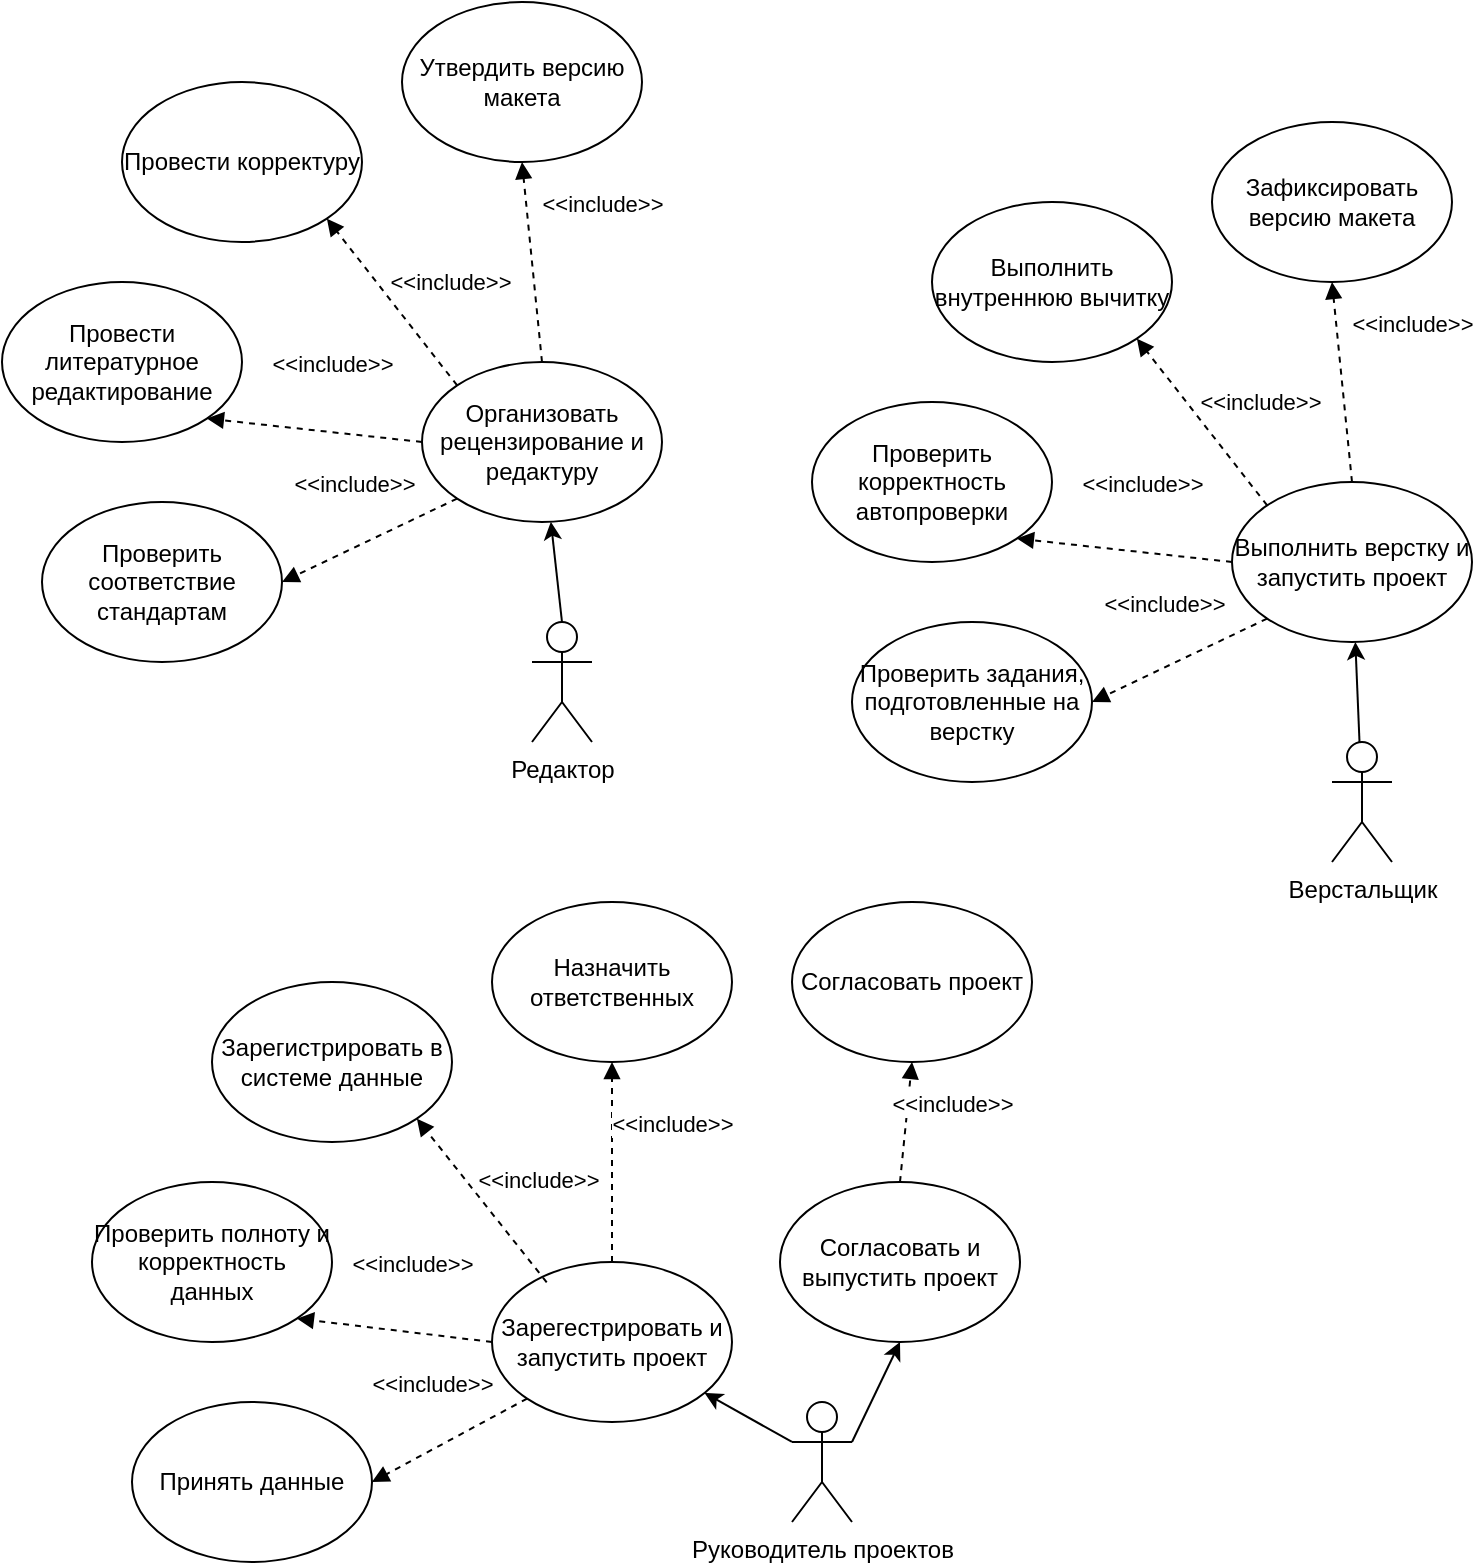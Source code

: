 <mxfile version="28.2.7">
  <diagram name="Страница — 1" id="bEXq31MA50mlBmq4X1hF">
    <mxGraphModel dx="1389" dy="893" grid="1" gridSize="10" guides="1" tooltips="1" connect="1" arrows="1" fold="1" page="1" pageScale="1" pageWidth="827" pageHeight="1169" math="0" shadow="0">
      <root>
        <mxCell id="0" />
        <mxCell id="1" parent="0" />
        <mxCell id="_rOi5QwThFD7gU0Cutfc-1" value="Редактор" style="shape=umlActor;verticalLabelPosition=bottom;verticalAlign=top;html=1;outlineConnect=0;" vertex="1" parent="1">
          <mxGeometry x="290" y="340" width="30" height="60" as="geometry" />
        </mxCell>
        <mxCell id="_rOi5QwThFD7gU0Cutfc-16" style="rounded=0;orthogonalLoop=1;jettySize=auto;html=1;" edge="1" parent="1" source="_rOi5QwThFD7gU0Cutfc-2" target="_rOi5QwThFD7gU0Cutfc-12">
          <mxGeometry relative="1" as="geometry" />
        </mxCell>
        <mxCell id="_rOi5QwThFD7gU0Cutfc-2" value="Верстальщик" style="shape=umlActor;verticalLabelPosition=bottom;verticalAlign=top;html=1;outlineConnect=0;" vertex="1" parent="1">
          <mxGeometry x="690" y="400" width="30" height="60" as="geometry" />
        </mxCell>
        <mxCell id="_rOi5QwThFD7gU0Cutfc-17" style="rounded=0;orthogonalLoop=1;jettySize=auto;html=1;exitX=1;exitY=0.333;exitDx=0;exitDy=0;exitPerimeter=0;entryX=0.5;entryY=1;entryDx=0;entryDy=0;" edge="1" parent="1" source="_rOi5QwThFD7gU0Cutfc-3" target="_rOi5QwThFD7gU0Cutfc-10">
          <mxGeometry relative="1" as="geometry" />
        </mxCell>
        <mxCell id="_rOi5QwThFD7gU0Cutfc-18" style="rounded=0;orthogonalLoop=1;jettySize=auto;html=1;exitX=0;exitY=0.333;exitDx=0;exitDy=0;exitPerimeter=0;" edge="1" parent="1" source="_rOi5QwThFD7gU0Cutfc-3" target="_rOi5QwThFD7gU0Cutfc-8">
          <mxGeometry relative="1" as="geometry" />
        </mxCell>
        <mxCell id="_rOi5QwThFD7gU0Cutfc-3" value="Руководитель проектов" style="shape=umlActor;verticalLabelPosition=bottom;verticalAlign=top;html=1;outlineConnect=0;" vertex="1" parent="1">
          <mxGeometry x="420" y="730" width="30" height="60" as="geometry" />
        </mxCell>
        <mxCell id="_rOi5QwThFD7gU0Cutfc-8" value="Зарегестрировать и запустить проект" style="ellipse;whiteSpace=wrap;html=1;" vertex="1" parent="1">
          <mxGeometry x="270" y="660" width="120" height="80" as="geometry" />
        </mxCell>
        <mxCell id="_rOi5QwThFD7gU0Cutfc-10" value="Согласовать и выпустить проект" style="ellipse;whiteSpace=wrap;html=1;" vertex="1" parent="1">
          <mxGeometry x="414" y="620" width="120" height="80" as="geometry" />
        </mxCell>
        <mxCell id="_rOi5QwThFD7gU0Cutfc-12" value="Выполнить верстку и запустить проект" style="ellipse;whiteSpace=wrap;html=1;" vertex="1" parent="1">
          <mxGeometry x="640" y="270" width="120" height="80" as="geometry" />
        </mxCell>
        <mxCell id="_rOi5QwThFD7gU0Cutfc-13" value="Принять данные" style="ellipse;whiteSpace=wrap;html=1;" vertex="1" parent="1">
          <mxGeometry x="90" y="730" width="120" height="80" as="geometry" />
        </mxCell>
        <mxCell id="_rOi5QwThFD7gU0Cutfc-21" value="&amp;lt;&amp;lt;include&amp;gt;&amp;gt;" style="html=1;verticalAlign=bottom;endArrow=block;curved=0;rounded=0;exitX=0;exitY=1;exitDx=0;exitDy=0;entryX=1;entryY=0.5;entryDx=0;entryDy=0;dashed=1;" edge="1" parent="1" source="_rOi5QwThFD7gU0Cutfc-8" target="_rOi5QwThFD7gU0Cutfc-13">
          <mxGeometry x="-0.03" y="-21" width="80" relative="1" as="geometry">
            <mxPoint x="350" y="590" as="sourcePoint" />
            <mxPoint x="430" y="590" as="targetPoint" />
            <mxPoint as="offset" />
          </mxGeometry>
        </mxCell>
        <mxCell id="_rOi5QwThFD7gU0Cutfc-22" value="Проверить полноту и корректность данных" style="ellipse;whiteSpace=wrap;html=1;" vertex="1" parent="1">
          <mxGeometry x="70" y="620" width="120" height="80" as="geometry" />
        </mxCell>
        <mxCell id="_rOi5QwThFD7gU0Cutfc-23" value="&amp;lt;&amp;lt;include&amp;gt;&amp;gt;" style="html=1;verticalAlign=bottom;endArrow=block;curved=0;rounded=0;exitX=0;exitY=0.5;exitDx=0;exitDy=0;entryX=1;entryY=1;entryDx=0;entryDy=0;dashed=1;" edge="1" parent="1" target="_rOi5QwThFD7gU0Cutfc-22" source="_rOi5QwThFD7gU0Cutfc-8">
          <mxGeometry x="-0.119" y="-25" width="80" relative="1" as="geometry">
            <mxPoint x="350" y="620" as="sourcePoint" />
            <mxPoint x="510" y="510" as="targetPoint" />
            <mxPoint as="offset" />
          </mxGeometry>
        </mxCell>
        <mxCell id="_rOi5QwThFD7gU0Cutfc-24" value="Зарегистрировать в системе данные" style="ellipse;whiteSpace=wrap;html=1;" vertex="1" parent="1">
          <mxGeometry x="130" y="520" width="120" height="80" as="geometry" />
        </mxCell>
        <mxCell id="_rOi5QwThFD7gU0Cutfc-25" value="&amp;lt;&amp;lt;include&amp;gt;&amp;gt;" style="html=1;verticalAlign=bottom;endArrow=block;curved=0;rounded=0;exitX=0.228;exitY=0.127;exitDx=0;exitDy=0;entryX=1;entryY=1;entryDx=0;entryDy=0;exitPerimeter=0;dashed=1;" edge="1" parent="1" target="_rOi5QwThFD7gU0Cutfc-24" source="_rOi5QwThFD7gU0Cutfc-8">
          <mxGeometry x="-0.321" y="-23" width="80" relative="1" as="geometry">
            <mxPoint x="457" y="660" as="sourcePoint" />
            <mxPoint x="650" y="508" as="targetPoint" />
            <mxPoint as="offset" />
          </mxGeometry>
        </mxCell>
        <mxCell id="_rOi5QwThFD7gU0Cutfc-26" value="Назначить ответственных" style="ellipse;whiteSpace=wrap;html=1;" vertex="1" parent="1">
          <mxGeometry x="270" y="480" width="120" height="80" as="geometry" />
        </mxCell>
        <mxCell id="_rOi5QwThFD7gU0Cutfc-27" value="&amp;lt;&amp;lt;include&amp;gt;&amp;gt;" style="html=1;verticalAlign=bottom;endArrow=block;curved=0;rounded=0;exitX=0.5;exitY=0;exitDx=0;exitDy=0;entryX=0.5;entryY=1;entryDx=0;entryDy=0;dashed=1;" edge="1" parent="1" target="_rOi5QwThFD7gU0Cutfc-26" source="_rOi5QwThFD7gU0Cutfc-8">
          <mxGeometry x="0.2" y="-30" width="80" relative="1" as="geometry">
            <mxPoint x="417" y="612" as="sourcePoint" />
            <mxPoint x="610" y="460" as="targetPoint" />
            <mxPoint as="offset" />
          </mxGeometry>
        </mxCell>
        <mxCell id="_rOi5QwThFD7gU0Cutfc-34" value="Согласовать проект" style="ellipse;whiteSpace=wrap;html=1;" vertex="1" parent="1">
          <mxGeometry x="420" y="480" width="120" height="80" as="geometry" />
        </mxCell>
        <mxCell id="_rOi5QwThFD7gU0Cutfc-35" value="&amp;lt;&amp;lt;include&amp;gt;&amp;gt;" style="html=1;verticalAlign=bottom;endArrow=block;curved=0;rounded=0;exitX=0.5;exitY=0;exitDx=0;exitDy=0;entryX=0.5;entryY=1;entryDx=0;entryDy=0;dashed=1;" edge="1" parent="1" target="_rOi5QwThFD7gU0Cutfc-34" source="_rOi5QwThFD7gU0Cutfc-10">
          <mxGeometry x="0.076" y="-23" width="80" relative="1" as="geometry">
            <mxPoint x="830" y="650" as="sourcePoint" />
            <mxPoint x="1110" y="450" as="targetPoint" />
            <mxPoint as="offset" />
          </mxGeometry>
        </mxCell>
        <mxCell id="_rOi5QwThFD7gU0Cutfc-36" value="Проверить задания, подготовленные&amp;nbsp;на верстку" style="ellipse;whiteSpace=wrap;html=1;" vertex="1" parent="1">
          <mxGeometry x="450" y="340" width="120" height="80" as="geometry" />
        </mxCell>
        <mxCell id="_rOi5QwThFD7gU0Cutfc-37" value="&amp;lt;&amp;lt;include&amp;gt;&amp;gt;" style="html=1;verticalAlign=bottom;endArrow=block;curved=0;rounded=0;exitX=0;exitY=1;exitDx=0;exitDy=0;entryX=1;entryY=0.5;entryDx=0;entryDy=0;dashed=1;" edge="1" parent="1" target="_rOi5QwThFD7gU0Cutfc-36" source="_rOi5QwThFD7gU0Cutfc-12">
          <mxGeometry x="-0.03" y="-21" width="80" relative="1" as="geometry">
            <mxPoint x="648" y="338" as="sourcePoint" />
            <mxPoint x="790" y="200" as="targetPoint" />
            <mxPoint as="offset" />
          </mxGeometry>
        </mxCell>
        <mxCell id="_rOi5QwThFD7gU0Cutfc-38" value="Проверить корректность автопроверки" style="ellipse;whiteSpace=wrap;html=1;" vertex="1" parent="1">
          <mxGeometry x="430" y="230" width="120" height="80" as="geometry" />
        </mxCell>
        <mxCell id="_rOi5QwThFD7gU0Cutfc-39" value="&amp;lt;&amp;lt;include&amp;gt;&amp;gt;" style="html=1;verticalAlign=bottom;endArrow=block;curved=0;rounded=0;exitX=0;exitY=0.5;exitDx=0;exitDy=0;entryX=1;entryY=1;entryDx=0;entryDy=0;dashed=1;" edge="1" parent="1" target="_rOi5QwThFD7gU0Cutfc-38" source="_rOi5QwThFD7gU0Cutfc-12">
          <mxGeometry x="-0.119" y="-25" width="80" relative="1" as="geometry">
            <mxPoint x="630" y="310" as="sourcePoint" />
            <mxPoint x="870" y="120" as="targetPoint" />
            <mxPoint as="offset" />
          </mxGeometry>
        </mxCell>
        <mxCell id="_rOi5QwThFD7gU0Cutfc-40" value="Выполнить внутреннюю вычитку" style="ellipse;whiteSpace=wrap;html=1;" vertex="1" parent="1">
          <mxGeometry x="490" y="130" width="120" height="80" as="geometry" />
        </mxCell>
        <mxCell id="_rOi5QwThFD7gU0Cutfc-41" value="&amp;lt;&amp;lt;include&amp;gt;&amp;gt;" style="html=1;verticalAlign=bottom;endArrow=block;curved=0;rounded=0;entryX=1;entryY=1;entryDx=0;entryDy=0;exitX=0;exitY=0;exitDx=0;exitDy=0;dashed=1;" edge="1" parent="1" target="_rOi5QwThFD7gU0Cutfc-40" source="_rOi5QwThFD7gU0Cutfc-12">
          <mxGeometry x="-0.321" y="-23" width="80" relative="1" as="geometry">
            <mxPoint x="660" y="280" as="sourcePoint" />
            <mxPoint x="1010" y="118" as="targetPoint" />
            <mxPoint as="offset" />
          </mxGeometry>
        </mxCell>
        <mxCell id="_rOi5QwThFD7gU0Cutfc-42" value="Зафиксировать версию макета" style="ellipse;whiteSpace=wrap;html=1;" vertex="1" parent="1">
          <mxGeometry x="630" y="90" width="120" height="80" as="geometry" />
        </mxCell>
        <mxCell id="_rOi5QwThFD7gU0Cutfc-43" value="&amp;lt;&amp;lt;include&amp;gt;&amp;gt;" style="html=1;verticalAlign=bottom;endArrow=block;curved=0;rounded=0;exitX=0.5;exitY=0;exitDx=0;exitDy=0;entryX=0.5;entryY=1;entryDx=0;entryDy=0;dashed=1;" edge="1" parent="1" target="_rOi5QwThFD7gU0Cutfc-42" source="_rOi5QwThFD7gU0Cutfc-12">
          <mxGeometry x="0.327" y="-37" width="80" relative="1" as="geometry">
            <mxPoint x="690" y="270" as="sourcePoint" />
            <mxPoint x="970" y="70" as="targetPoint" />
            <mxPoint as="offset" />
          </mxGeometry>
        </mxCell>
        <mxCell id="_rOi5QwThFD7gU0Cutfc-54" style="rounded=0;orthogonalLoop=1;jettySize=auto;html=1;exitX=0.5;exitY=0;exitDx=0;exitDy=0;exitPerimeter=0;" edge="1" parent="1" target="_rOi5QwThFD7gU0Cutfc-55" source="_rOi5QwThFD7gU0Cutfc-1">
          <mxGeometry relative="1" as="geometry">
            <mxPoint x="299" y="340" as="sourcePoint" />
          </mxGeometry>
        </mxCell>
        <mxCell id="_rOi5QwThFD7gU0Cutfc-55" value="Организовать рецензирование и редактуру" style="ellipse;whiteSpace=wrap;html=1;" vertex="1" parent="1">
          <mxGeometry x="235" y="210" width="120" height="80" as="geometry" />
        </mxCell>
        <mxCell id="_rOi5QwThFD7gU0Cutfc-56" value="Проверить соответствие стандартам" style="ellipse;whiteSpace=wrap;html=1;" vertex="1" parent="1">
          <mxGeometry x="45" y="280" width="120" height="80" as="geometry" />
        </mxCell>
        <mxCell id="_rOi5QwThFD7gU0Cutfc-57" value="&amp;lt;&amp;lt;include&amp;gt;&amp;gt;" style="html=1;verticalAlign=bottom;endArrow=block;curved=0;rounded=0;exitX=0;exitY=1;exitDx=0;exitDy=0;entryX=1;entryY=0.5;entryDx=0;entryDy=0;dashed=1;" edge="1" parent="1" source="_rOi5QwThFD7gU0Cutfc-55" target="_rOi5QwThFD7gU0Cutfc-56">
          <mxGeometry x="-0.03" y="-21" width="80" relative="1" as="geometry">
            <mxPoint x="243" y="278" as="sourcePoint" />
            <mxPoint x="385" y="140" as="targetPoint" />
            <mxPoint as="offset" />
          </mxGeometry>
        </mxCell>
        <mxCell id="_rOi5QwThFD7gU0Cutfc-58" value="Провести литературное редактирование" style="ellipse;whiteSpace=wrap;html=1;" vertex="1" parent="1">
          <mxGeometry x="25" y="170" width="120" height="80" as="geometry" />
        </mxCell>
        <mxCell id="_rOi5QwThFD7gU0Cutfc-59" value="&amp;lt;&amp;lt;include&amp;gt;&amp;gt;" style="html=1;verticalAlign=bottom;endArrow=block;curved=0;rounded=0;exitX=0;exitY=0.5;exitDx=0;exitDy=0;entryX=1;entryY=1;entryDx=0;entryDy=0;dashed=1;" edge="1" parent="1" source="_rOi5QwThFD7gU0Cutfc-55" target="_rOi5QwThFD7gU0Cutfc-58">
          <mxGeometry x="-0.119" y="-25" width="80" relative="1" as="geometry">
            <mxPoint x="225" y="250" as="sourcePoint" />
            <mxPoint x="465" y="60" as="targetPoint" />
            <mxPoint as="offset" />
          </mxGeometry>
        </mxCell>
        <mxCell id="_rOi5QwThFD7gU0Cutfc-60" value="Провести корректуру" style="ellipse;whiteSpace=wrap;html=1;" vertex="1" parent="1">
          <mxGeometry x="85" y="70" width="120" height="80" as="geometry" />
        </mxCell>
        <mxCell id="_rOi5QwThFD7gU0Cutfc-61" value="&amp;lt;&amp;lt;include&amp;gt;&amp;gt;" style="html=1;verticalAlign=bottom;endArrow=block;curved=0;rounded=0;entryX=1;entryY=1;entryDx=0;entryDy=0;exitX=0;exitY=0;exitDx=0;exitDy=0;dashed=1;" edge="1" parent="1" source="_rOi5QwThFD7gU0Cutfc-55" target="_rOi5QwThFD7gU0Cutfc-60">
          <mxGeometry x="-0.321" y="-23" width="80" relative="1" as="geometry">
            <mxPoint x="255" y="220" as="sourcePoint" />
            <mxPoint x="605" y="58" as="targetPoint" />
            <mxPoint as="offset" />
          </mxGeometry>
        </mxCell>
        <mxCell id="_rOi5QwThFD7gU0Cutfc-62" value="Утвердить версию макета" style="ellipse;whiteSpace=wrap;html=1;" vertex="1" parent="1">
          <mxGeometry x="225" y="30" width="120" height="80" as="geometry" />
        </mxCell>
        <mxCell id="_rOi5QwThFD7gU0Cutfc-63" value="&amp;lt;&amp;lt;include&amp;gt;&amp;gt;" style="html=1;verticalAlign=bottom;endArrow=block;curved=0;rounded=0;exitX=0.5;exitY=0;exitDx=0;exitDy=0;entryX=0.5;entryY=1;entryDx=0;entryDy=0;dashed=1;" edge="1" parent="1" source="_rOi5QwThFD7gU0Cutfc-55" target="_rOi5QwThFD7gU0Cutfc-62">
          <mxGeometry x="0.327" y="-37" width="80" relative="1" as="geometry">
            <mxPoint x="285" y="210" as="sourcePoint" />
            <mxPoint x="565" y="10" as="targetPoint" />
            <mxPoint as="offset" />
          </mxGeometry>
        </mxCell>
      </root>
    </mxGraphModel>
  </diagram>
</mxfile>
